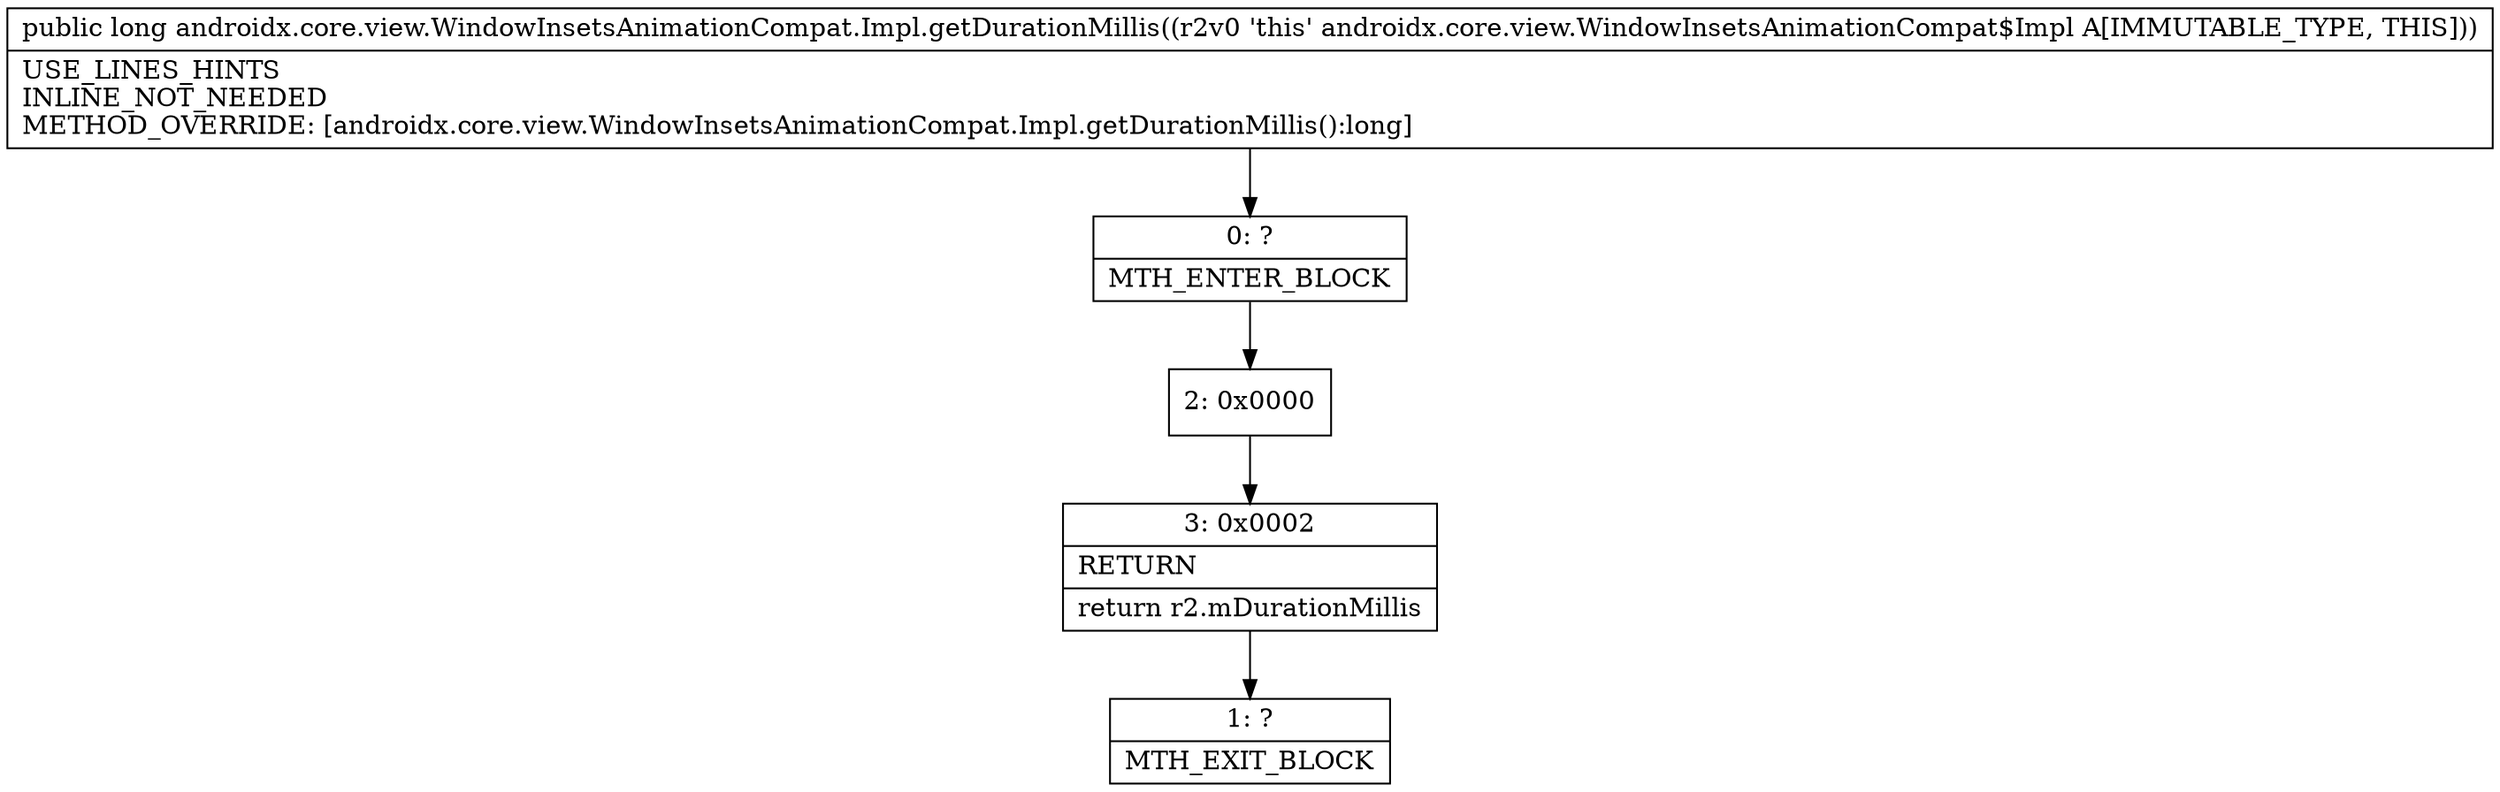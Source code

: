 digraph "CFG forandroidx.core.view.WindowInsetsAnimationCompat.Impl.getDurationMillis()J" {
Node_0 [shape=record,label="{0\:\ ?|MTH_ENTER_BLOCK\l}"];
Node_2 [shape=record,label="{2\:\ 0x0000}"];
Node_3 [shape=record,label="{3\:\ 0x0002|RETURN\l|return r2.mDurationMillis\l}"];
Node_1 [shape=record,label="{1\:\ ?|MTH_EXIT_BLOCK\l}"];
MethodNode[shape=record,label="{public long androidx.core.view.WindowInsetsAnimationCompat.Impl.getDurationMillis((r2v0 'this' androidx.core.view.WindowInsetsAnimationCompat$Impl A[IMMUTABLE_TYPE, THIS]))  | USE_LINES_HINTS\lINLINE_NOT_NEEDED\lMETHOD_OVERRIDE: [androidx.core.view.WindowInsetsAnimationCompat.Impl.getDurationMillis():long]\l}"];
MethodNode -> Node_0;Node_0 -> Node_2;
Node_2 -> Node_3;
Node_3 -> Node_1;
}


